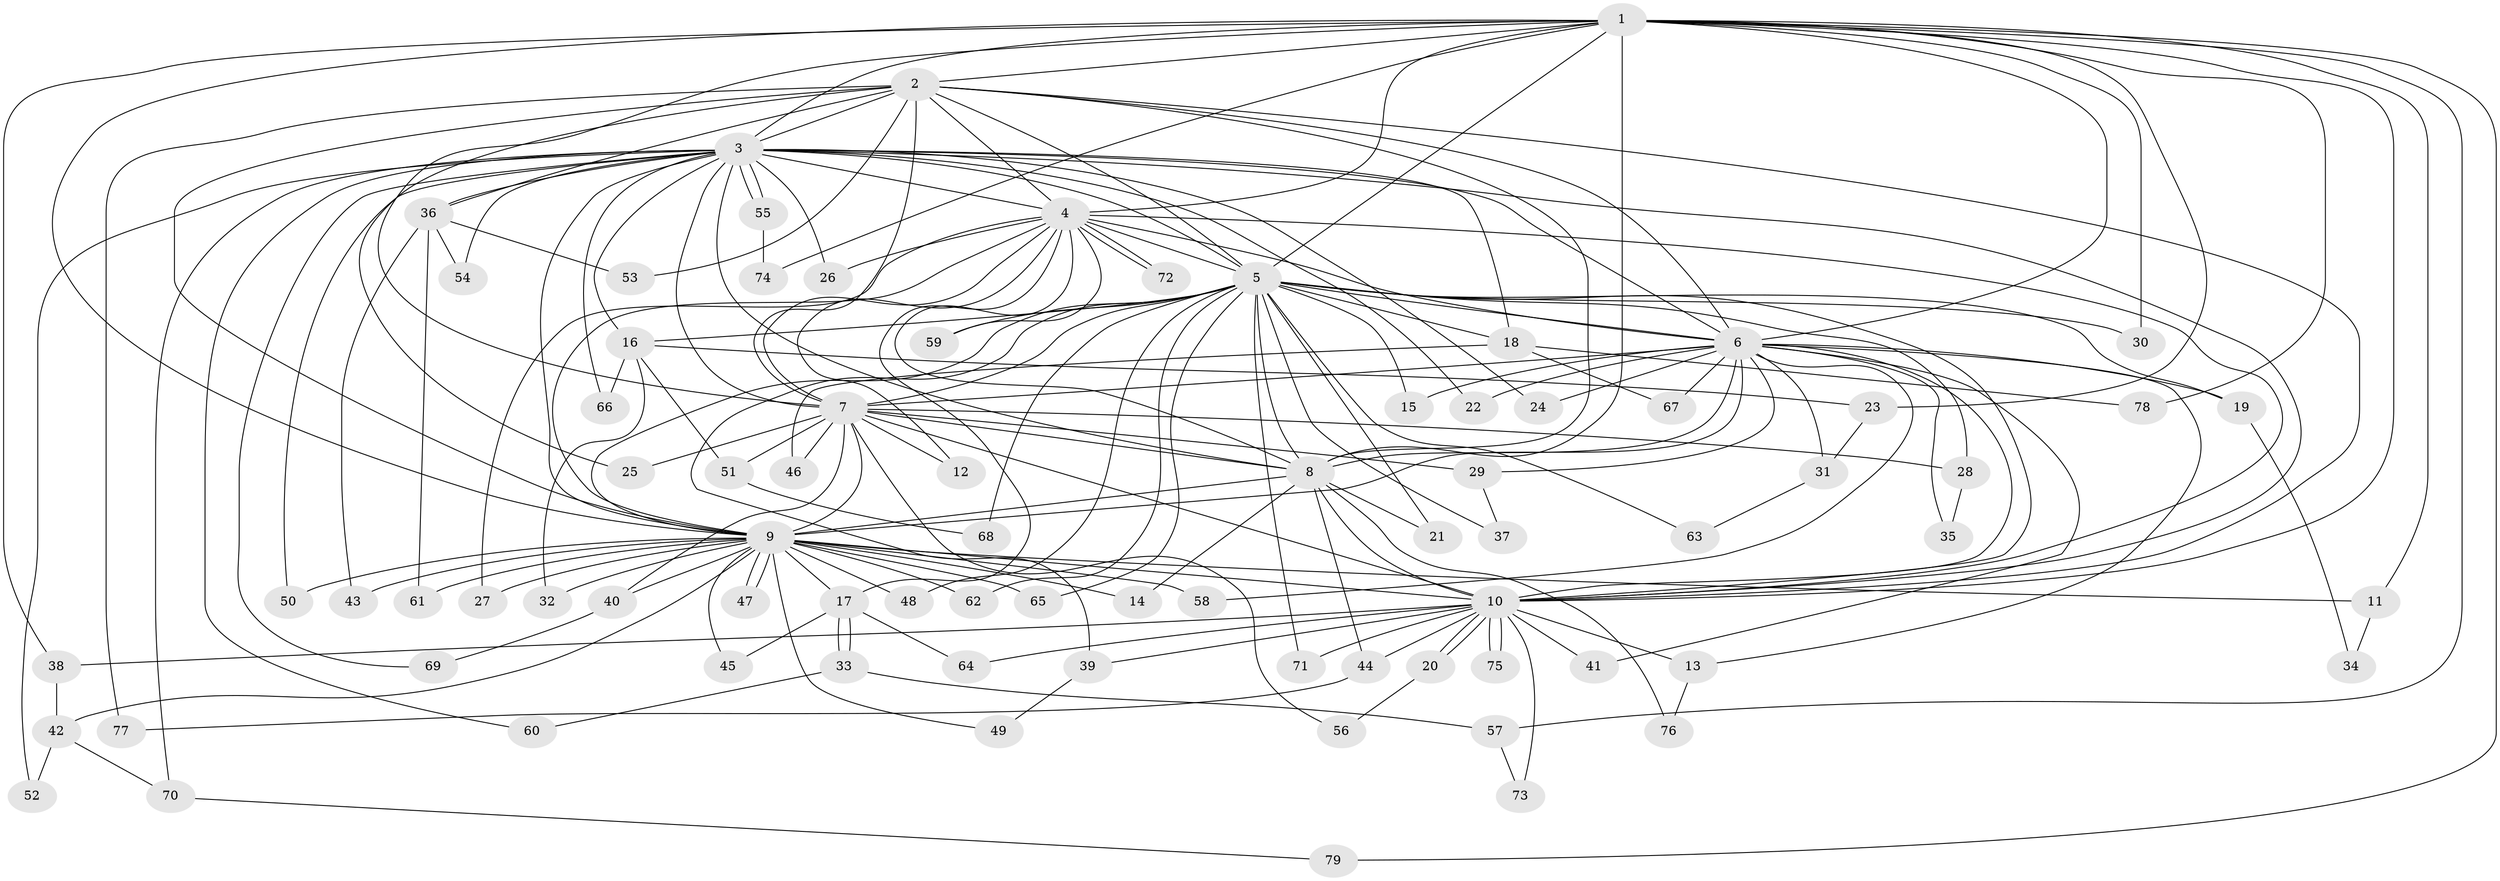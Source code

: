 // Generated by graph-tools (version 1.1) at 2025/25/03/09/25 03:25:52]
// undirected, 79 vertices, 183 edges
graph export_dot {
graph [start="1"]
  node [color=gray90,style=filled];
  1;
  2;
  3;
  4;
  5;
  6;
  7;
  8;
  9;
  10;
  11;
  12;
  13;
  14;
  15;
  16;
  17;
  18;
  19;
  20;
  21;
  22;
  23;
  24;
  25;
  26;
  27;
  28;
  29;
  30;
  31;
  32;
  33;
  34;
  35;
  36;
  37;
  38;
  39;
  40;
  41;
  42;
  43;
  44;
  45;
  46;
  47;
  48;
  49;
  50;
  51;
  52;
  53;
  54;
  55;
  56;
  57;
  58;
  59;
  60;
  61;
  62;
  63;
  64;
  65;
  66;
  67;
  68;
  69;
  70;
  71;
  72;
  73;
  74;
  75;
  76;
  77;
  78;
  79;
  1 -- 2;
  1 -- 3;
  1 -- 4;
  1 -- 5;
  1 -- 6;
  1 -- 7;
  1 -- 8;
  1 -- 9;
  1 -- 10;
  1 -- 11;
  1 -- 23;
  1 -- 30;
  1 -- 38;
  1 -- 57;
  1 -- 74;
  1 -- 78;
  1 -- 79;
  2 -- 3;
  2 -- 4;
  2 -- 5;
  2 -- 6;
  2 -- 7;
  2 -- 8;
  2 -- 9;
  2 -- 10;
  2 -- 25;
  2 -- 36;
  2 -- 53;
  2 -- 77;
  3 -- 4;
  3 -- 5;
  3 -- 6;
  3 -- 7;
  3 -- 8;
  3 -- 9;
  3 -- 10;
  3 -- 16;
  3 -- 18;
  3 -- 22;
  3 -- 24;
  3 -- 26;
  3 -- 36;
  3 -- 50;
  3 -- 52;
  3 -- 54;
  3 -- 55;
  3 -- 55;
  3 -- 60;
  3 -- 66;
  3 -- 69;
  3 -- 70;
  4 -- 5;
  4 -- 6;
  4 -- 7;
  4 -- 8;
  4 -- 9;
  4 -- 10;
  4 -- 12;
  4 -- 17;
  4 -- 26;
  4 -- 27;
  4 -- 59;
  4 -- 72;
  4 -- 72;
  5 -- 6;
  5 -- 7;
  5 -- 8;
  5 -- 9;
  5 -- 10;
  5 -- 15;
  5 -- 16;
  5 -- 18;
  5 -- 19;
  5 -- 21;
  5 -- 28;
  5 -- 30;
  5 -- 37;
  5 -- 39;
  5 -- 48;
  5 -- 59;
  5 -- 62;
  5 -- 63;
  5 -- 65;
  5 -- 68;
  5 -- 71;
  6 -- 7;
  6 -- 8;
  6 -- 9;
  6 -- 10;
  6 -- 13;
  6 -- 15;
  6 -- 19;
  6 -- 22;
  6 -- 24;
  6 -- 29;
  6 -- 31;
  6 -- 35;
  6 -- 41;
  6 -- 58;
  6 -- 67;
  7 -- 8;
  7 -- 9;
  7 -- 10;
  7 -- 12;
  7 -- 25;
  7 -- 28;
  7 -- 29;
  7 -- 40;
  7 -- 46;
  7 -- 51;
  7 -- 56;
  8 -- 9;
  8 -- 10;
  8 -- 14;
  8 -- 21;
  8 -- 44;
  8 -- 76;
  9 -- 10;
  9 -- 11;
  9 -- 14;
  9 -- 17;
  9 -- 27;
  9 -- 32;
  9 -- 40;
  9 -- 42;
  9 -- 43;
  9 -- 45;
  9 -- 47;
  9 -- 47;
  9 -- 48;
  9 -- 49;
  9 -- 50;
  9 -- 58;
  9 -- 61;
  9 -- 62;
  9 -- 65;
  10 -- 13;
  10 -- 20;
  10 -- 20;
  10 -- 38;
  10 -- 39;
  10 -- 41;
  10 -- 44;
  10 -- 64;
  10 -- 71;
  10 -- 73;
  10 -- 75;
  10 -- 75;
  11 -- 34;
  13 -- 76;
  16 -- 23;
  16 -- 32;
  16 -- 51;
  16 -- 66;
  17 -- 33;
  17 -- 33;
  17 -- 45;
  17 -- 64;
  18 -- 46;
  18 -- 67;
  18 -- 78;
  19 -- 34;
  20 -- 56;
  23 -- 31;
  28 -- 35;
  29 -- 37;
  31 -- 63;
  33 -- 57;
  33 -- 60;
  36 -- 43;
  36 -- 53;
  36 -- 54;
  36 -- 61;
  38 -- 42;
  39 -- 49;
  40 -- 69;
  42 -- 52;
  42 -- 70;
  44 -- 77;
  51 -- 68;
  55 -- 74;
  57 -- 73;
  70 -- 79;
}
